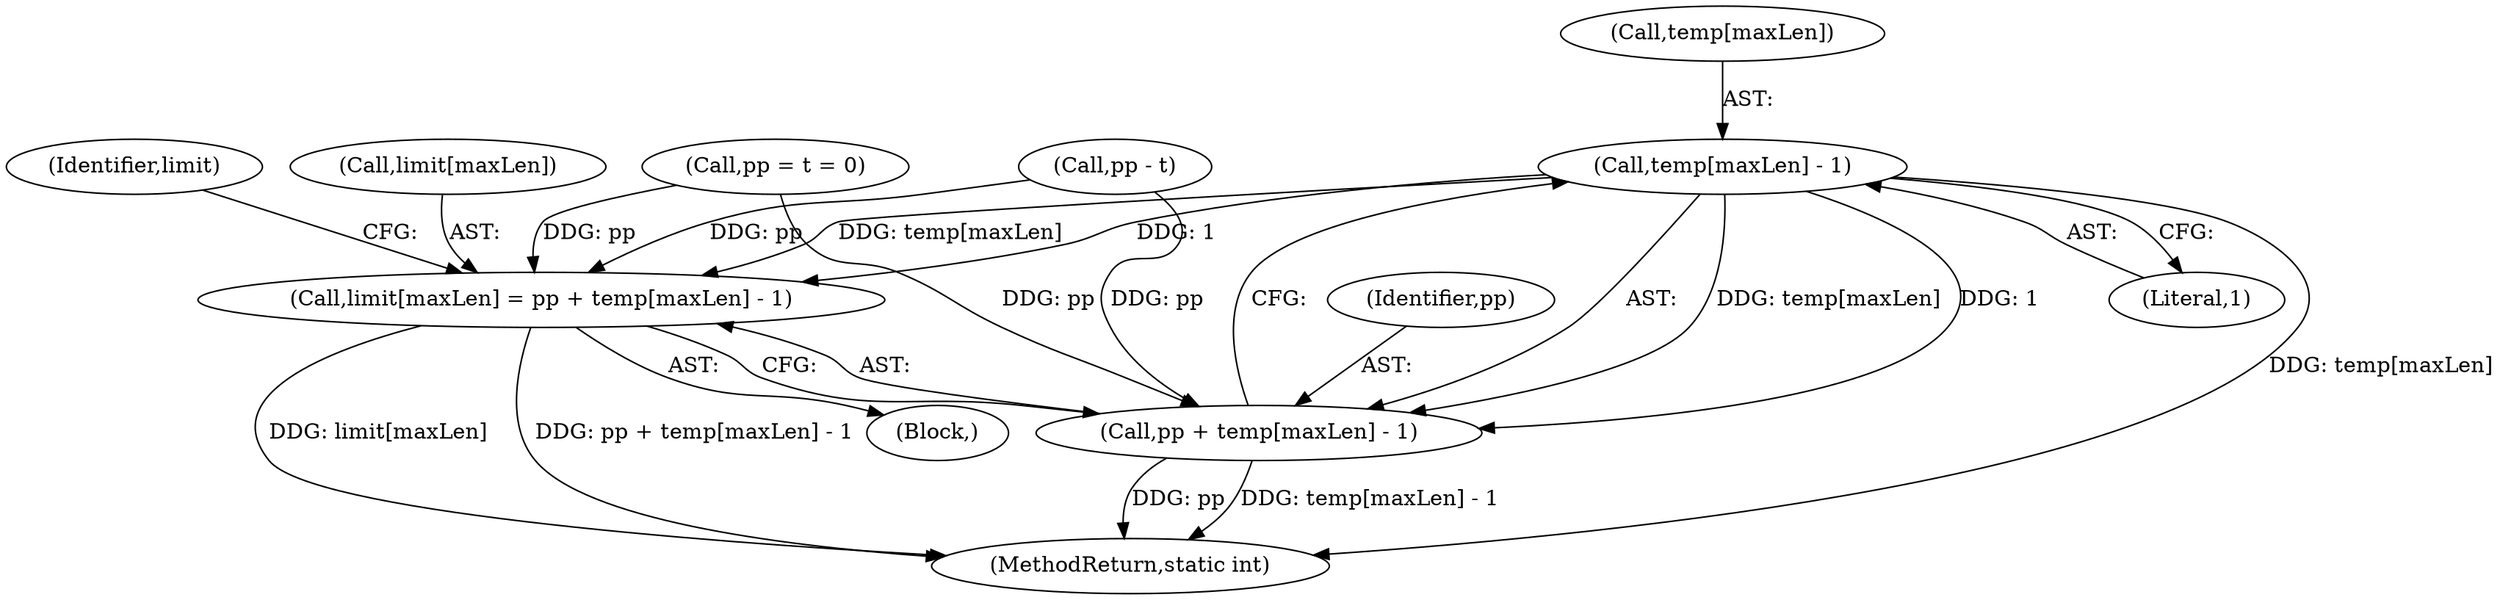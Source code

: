 digraph "0_busybox_0402cb32df015d9372578e3db27db47b33d5c7b0@array" {
"1000688" [label="(Call,temp[maxLen] - 1)"];
"1000682" [label="(Call,limit[maxLen] = pp + temp[maxLen] - 1)"];
"1000686" [label="(Call,pp + temp[maxLen] - 1)"];
"1000683" [label="(Call,limit[maxLen])"];
"1000635" [label="(Call,pp = t = 0)"];
"1000689" [label="(Call,temp[maxLen])"];
"1000695" [label="(Identifier,limit)"];
"1000679" [label="(Call,pp - t)"];
"1000686" [label="(Call,pp + temp[maxLen] - 1)"];
"1000682" [label="(Call,limit[maxLen] = pp + temp[maxLen] - 1)"];
"1000688" [label="(Call,temp[maxLen] - 1)"];
"1001173" [label="(MethodReturn,static int)"];
"1000435" [label="(Block,)"];
"1000687" [label="(Identifier,pp)"];
"1000692" [label="(Literal,1)"];
"1000688" -> "1000686"  [label="AST: "];
"1000688" -> "1000692"  [label="CFG: "];
"1000689" -> "1000688"  [label="AST: "];
"1000692" -> "1000688"  [label="AST: "];
"1000686" -> "1000688"  [label="CFG: "];
"1000688" -> "1001173"  [label="DDG: temp[maxLen]"];
"1000688" -> "1000682"  [label="DDG: temp[maxLen]"];
"1000688" -> "1000682"  [label="DDG: 1"];
"1000688" -> "1000686"  [label="DDG: temp[maxLen]"];
"1000688" -> "1000686"  [label="DDG: 1"];
"1000682" -> "1000435"  [label="AST: "];
"1000682" -> "1000686"  [label="CFG: "];
"1000683" -> "1000682"  [label="AST: "];
"1000686" -> "1000682"  [label="AST: "];
"1000695" -> "1000682"  [label="CFG: "];
"1000682" -> "1001173"  [label="DDG: limit[maxLen]"];
"1000682" -> "1001173"  [label="DDG: pp + temp[maxLen] - 1"];
"1000679" -> "1000682"  [label="DDG: pp"];
"1000635" -> "1000682"  [label="DDG: pp"];
"1000687" -> "1000686"  [label="AST: "];
"1000686" -> "1001173"  [label="DDG: pp"];
"1000686" -> "1001173"  [label="DDG: temp[maxLen] - 1"];
"1000679" -> "1000686"  [label="DDG: pp"];
"1000635" -> "1000686"  [label="DDG: pp"];
}
